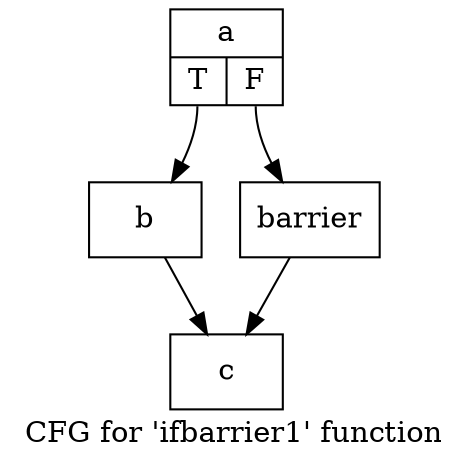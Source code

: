digraph "CFG for 'ifbarrier1' function" {
	label="CFG for 'ifbarrier1' function";

	Node0x139c860 [shape=record,label="{a|{<s0>T|<s1>F}}"];
	Node0x139c860:s0 -> Node0x139d1a0;
	Node0x139c860:s1 -> Node0x139c420;
	Node0x139d1a0 [shape=record,label="{b}"];
	Node0x139d1a0 -> Node0x139b340;
	Node0x139c420 [shape=record,label="{barrier}"];
	Node0x139c420 -> Node0x139b340;
	Node0x139b340 [shape=record,label="{c}"];
}
